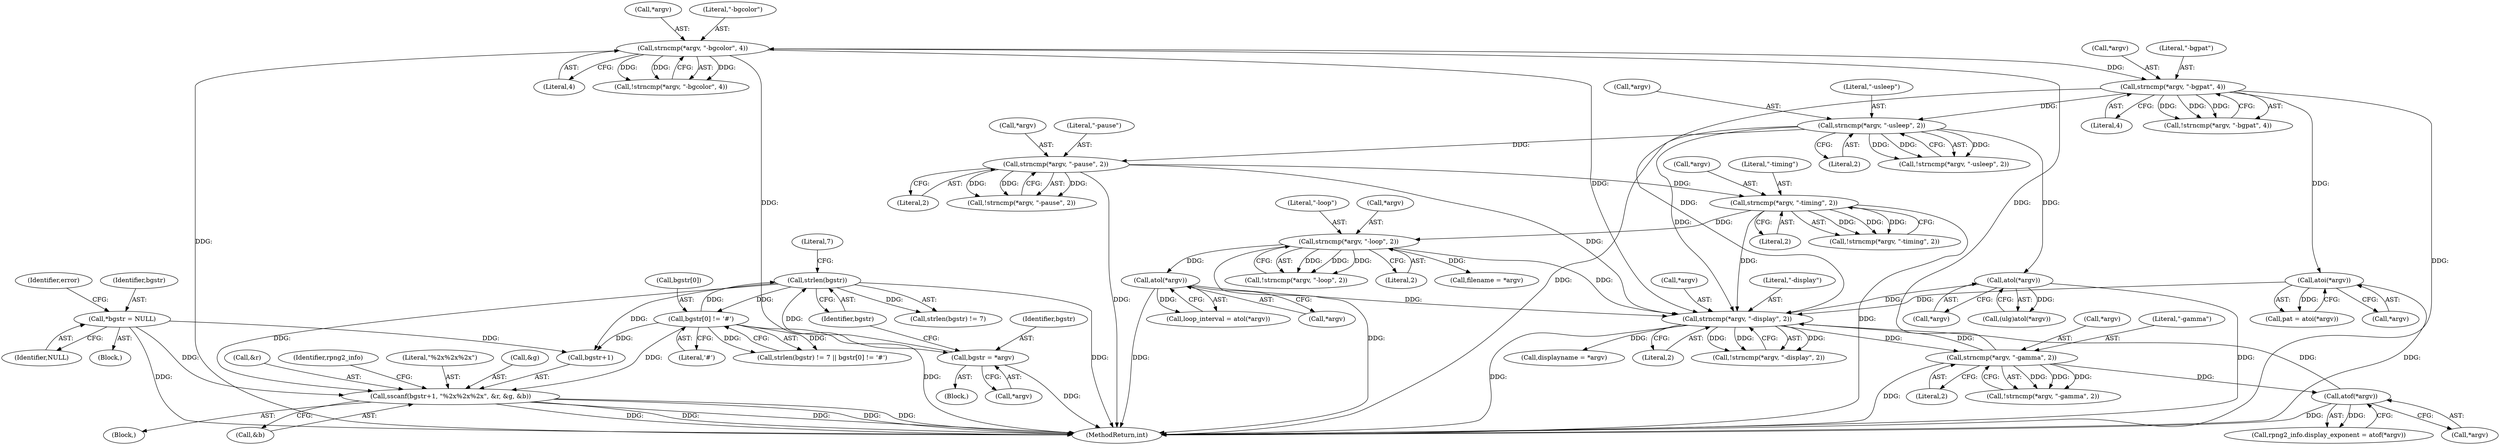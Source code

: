 digraph "0_Android_9d4853418ab2f754c2b63e091c29c5529b8b86ca_8@API" {
"1000663" [label="(Call,sscanf(bgstr+1, \"%2x%2x%2x\", &r, &g, &b))"];
"1000317" [label="(Call,strlen(bgstr))"];
"1000310" [label="(Call,bgstr = *argv)"];
"1000295" [label="(Call,strncmp(*argv, \"-bgcolor\", 4))"];
"1000262" [label="(Call,strncmp(*argv, \"-gamma\", 2))"];
"1000241" [label="(Call,strncmp(*argv, \"-display\", 2))"];
"1000281" [label="(Call,atof(*argv))"];
"1000407" [label="(Call,strncmp(*argv, \"-pause\", 2))"];
"1000379" [label="(Call,strncmp(*argv, \"-usleep\", 2))"];
"1000338" [label="(Call,strncmp(*argv, \"-bgpat\", 4))"];
"1000431" [label="(Call,strncmp(*argv, \"-loop\", 2))"];
"1000419" [label="(Call,strncmp(*argv, \"-timing\", 2))"];
"1000398" [label="(Call,atol(*argv))"];
"1000355" [label="(Call,atoi(*argv))"];
"1000460" [label="(Call,atol(*argv))"];
"1000320" [label="(Call,bgstr[0] != '#')"];
"1000151" [label="(Call,*bgstr = NULL)"];
"1000311" [label="(Identifier,bgstr)"];
"1000296" [label="(Call,*argv)"];
"1000159" [label="(Identifier,error)"];
"1000461" [label="(Call,*argv)"];
"1000398" [label="(Call,atol(*argv))"];
"1000356" [label="(Call,*argv)"];
"1000153" [label="(Identifier,NULL)"];
"1000262" [label="(Call,strncmp(*argv, \"-gamma\", 2))"];
"1000244" [label="(Literal,\"-display\")"];
"1000315" [label="(Call,strlen(bgstr) != 7 || bgstr[0] != '#')"];
"1000342" [label="(Literal,4)"];
"1000431" [label="(Call,strncmp(*argv, \"-loop\", 2))"];
"1000255" [label="(Call,displayname = *argv)"];
"1000245" [label="(Literal,2)"];
"1000430" [label="(Call,!strncmp(*argv, \"-loop\", 2))"];
"1000316" [label="(Call,strlen(bgstr) != 7)"];
"1000487" [label="(Call,filename = *argv)"];
"1000337" [label="(Call,!strncmp(*argv, \"-bgpat\", 4))"];
"1000339" [label="(Call,*argv)"];
"1000353" [label="(Call,pat = atoi(*argv))"];
"1000419" [label="(Call,strncmp(*argv, \"-timing\", 2))"];
"1000310" [label="(Call,bgstr = *argv)"];
"1000435" [label="(Literal,2)"];
"1000298" [label="(Literal,\"-bgcolor\")"];
"1000261" [label="(Call,!strncmp(*argv, \"-gamma\", 2))"];
"1000265" [label="(Literal,\"-gamma\")"];
"1000355" [label="(Call,atoi(*argv))"];
"1000317" [label="(Call,strlen(bgstr))"];
"1000434" [label="(Literal,\"-loop\")"];
"1000152" [label="(Identifier,bgstr)"];
"1000399" [label="(Call,*argv)"];
"1001099" [label="(MethodReturn,int)"];
"1000312" [label="(Call,*argv)"];
"1000407" [label="(Call,strncmp(*argv, \"-pause\", 2))"];
"1000672" [label="(Call,&b)"];
"1000241" [label="(Call,strncmp(*argv, \"-display\", 2))"];
"1000410" [label="(Literal,\"-pause\")"];
"1000151" [label="(Call,*bgstr = NULL)"];
"1000240" [label="(Call,!strncmp(*argv, \"-display\", 2))"];
"1000277" [label="(Call,rpng2_info.display_exponent = atof(*argv))"];
"1000383" [label="(Literal,2)"];
"1000676" [label="(Identifier,rpng2_info)"];
"1000319" [label="(Literal,7)"];
"1000281" [label="(Call,atof(*argv))"];
"1000382" [label="(Literal,\"-usleep\")"];
"1000422" [label="(Literal,\"-timing\")"];
"1000295" [label="(Call,strncmp(*argv, \"-bgcolor\", 4))"];
"1000423" [label="(Literal,2)"];
"1000263" [label="(Call,*argv)"];
"1000309" [label="(Block,)"];
"1000396" [label="(Call,(ulg)atol(*argv))"];
"1000299" [label="(Literal,4)"];
"1000667" [label="(Literal,\"%2x%2x%2x\")"];
"1000411" [label="(Literal,2)"];
"1000670" [label="(Call,&g)"];
"1000420" [label="(Call,*argv)"];
"1000668" [label="(Call,&r)"];
"1000408" [label="(Call,*argv)"];
"1000318" [label="(Identifier,bgstr)"];
"1000242" [label="(Call,*argv)"];
"1000324" [label="(Literal,'#')"];
"1000147" [label="(Block,)"];
"1000378" [label="(Call,!strncmp(*argv, \"-usleep\", 2))"];
"1000341" [label="(Literal,\"-bgpat\")"];
"1000320" [label="(Call,bgstr[0] != '#')"];
"1000460" [label="(Call,atol(*argv))"];
"1000266" [label="(Literal,2)"];
"1000338" [label="(Call,strncmp(*argv, \"-bgpat\", 4))"];
"1000659" [label="(Block,)"];
"1000663" [label="(Call,sscanf(bgstr+1, \"%2x%2x%2x\", &r, &g, &b))"];
"1000294" [label="(Call,!strncmp(*argv, \"-bgcolor\", 4))"];
"1000379" [label="(Call,strncmp(*argv, \"-usleep\", 2))"];
"1000282" [label="(Call,*argv)"];
"1000380" [label="(Call,*argv)"];
"1000406" [label="(Call,!strncmp(*argv, \"-pause\", 2))"];
"1000432" [label="(Call,*argv)"];
"1000458" [label="(Call,loop_interval = atol(*argv))"];
"1000418" [label="(Call,!strncmp(*argv, \"-timing\", 2))"];
"1000321" [label="(Call,bgstr[0])"];
"1000664" [label="(Call,bgstr+1)"];
"1000663" -> "1000659"  [label="AST: "];
"1000663" -> "1000672"  [label="CFG: "];
"1000664" -> "1000663"  [label="AST: "];
"1000667" -> "1000663"  [label="AST: "];
"1000668" -> "1000663"  [label="AST: "];
"1000670" -> "1000663"  [label="AST: "];
"1000672" -> "1000663"  [label="AST: "];
"1000676" -> "1000663"  [label="CFG: "];
"1000663" -> "1001099"  [label="DDG: "];
"1000663" -> "1001099"  [label="DDG: "];
"1000663" -> "1001099"  [label="DDG: "];
"1000663" -> "1001099"  [label="DDG: "];
"1000663" -> "1001099"  [label="DDG: "];
"1000317" -> "1000663"  [label="DDG: "];
"1000151" -> "1000663"  [label="DDG: "];
"1000320" -> "1000663"  [label="DDG: "];
"1000317" -> "1000316"  [label="AST: "];
"1000317" -> "1000318"  [label="CFG: "];
"1000318" -> "1000317"  [label="AST: "];
"1000319" -> "1000317"  [label="CFG: "];
"1000317" -> "1001099"  [label="DDG: "];
"1000317" -> "1000316"  [label="DDG: "];
"1000310" -> "1000317"  [label="DDG: "];
"1000320" -> "1000317"  [label="DDG: "];
"1000317" -> "1000320"  [label="DDG: "];
"1000317" -> "1000664"  [label="DDG: "];
"1000310" -> "1000309"  [label="AST: "];
"1000310" -> "1000312"  [label="CFG: "];
"1000311" -> "1000310"  [label="AST: "];
"1000312" -> "1000310"  [label="AST: "];
"1000318" -> "1000310"  [label="CFG: "];
"1000310" -> "1001099"  [label="DDG: "];
"1000295" -> "1000310"  [label="DDG: "];
"1000295" -> "1000294"  [label="AST: "];
"1000295" -> "1000299"  [label="CFG: "];
"1000296" -> "1000295"  [label="AST: "];
"1000298" -> "1000295"  [label="AST: "];
"1000299" -> "1000295"  [label="AST: "];
"1000294" -> "1000295"  [label="CFG: "];
"1000295" -> "1001099"  [label="DDG: "];
"1000295" -> "1000241"  [label="DDG: "];
"1000295" -> "1000294"  [label="DDG: "];
"1000295" -> "1000294"  [label="DDG: "];
"1000295" -> "1000294"  [label="DDG: "];
"1000262" -> "1000295"  [label="DDG: "];
"1000295" -> "1000338"  [label="DDG: "];
"1000262" -> "1000261"  [label="AST: "];
"1000262" -> "1000266"  [label="CFG: "];
"1000263" -> "1000262"  [label="AST: "];
"1000265" -> "1000262"  [label="AST: "];
"1000266" -> "1000262"  [label="AST: "];
"1000261" -> "1000262"  [label="CFG: "];
"1000262" -> "1001099"  [label="DDG: "];
"1000262" -> "1000241"  [label="DDG: "];
"1000262" -> "1000261"  [label="DDG: "];
"1000262" -> "1000261"  [label="DDG: "];
"1000262" -> "1000261"  [label="DDG: "];
"1000241" -> "1000262"  [label="DDG: "];
"1000262" -> "1000281"  [label="DDG: "];
"1000241" -> "1000240"  [label="AST: "];
"1000241" -> "1000245"  [label="CFG: "];
"1000242" -> "1000241"  [label="AST: "];
"1000244" -> "1000241"  [label="AST: "];
"1000245" -> "1000241"  [label="AST: "];
"1000240" -> "1000241"  [label="CFG: "];
"1000241" -> "1001099"  [label="DDG: "];
"1000241" -> "1000240"  [label="DDG: "];
"1000241" -> "1000240"  [label="DDG: "];
"1000241" -> "1000240"  [label="DDG: "];
"1000281" -> "1000241"  [label="DDG: "];
"1000407" -> "1000241"  [label="DDG: "];
"1000431" -> "1000241"  [label="DDG: "];
"1000398" -> "1000241"  [label="DDG: "];
"1000355" -> "1000241"  [label="DDG: "];
"1000338" -> "1000241"  [label="DDG: "];
"1000460" -> "1000241"  [label="DDG: "];
"1000419" -> "1000241"  [label="DDG: "];
"1000379" -> "1000241"  [label="DDG: "];
"1000241" -> "1000255"  [label="DDG: "];
"1000281" -> "1000277"  [label="AST: "];
"1000281" -> "1000282"  [label="CFG: "];
"1000282" -> "1000281"  [label="AST: "];
"1000277" -> "1000281"  [label="CFG: "];
"1000281" -> "1001099"  [label="DDG: "];
"1000281" -> "1000277"  [label="DDG: "];
"1000407" -> "1000406"  [label="AST: "];
"1000407" -> "1000411"  [label="CFG: "];
"1000408" -> "1000407"  [label="AST: "];
"1000410" -> "1000407"  [label="AST: "];
"1000411" -> "1000407"  [label="AST: "];
"1000406" -> "1000407"  [label="CFG: "];
"1000407" -> "1001099"  [label="DDG: "];
"1000407" -> "1000406"  [label="DDG: "];
"1000407" -> "1000406"  [label="DDG: "];
"1000407" -> "1000406"  [label="DDG: "];
"1000379" -> "1000407"  [label="DDG: "];
"1000407" -> "1000419"  [label="DDG: "];
"1000379" -> "1000378"  [label="AST: "];
"1000379" -> "1000383"  [label="CFG: "];
"1000380" -> "1000379"  [label="AST: "];
"1000382" -> "1000379"  [label="AST: "];
"1000383" -> "1000379"  [label="AST: "];
"1000378" -> "1000379"  [label="CFG: "];
"1000379" -> "1001099"  [label="DDG: "];
"1000379" -> "1000378"  [label="DDG: "];
"1000379" -> "1000378"  [label="DDG: "];
"1000379" -> "1000378"  [label="DDG: "];
"1000338" -> "1000379"  [label="DDG: "];
"1000379" -> "1000398"  [label="DDG: "];
"1000338" -> "1000337"  [label="AST: "];
"1000338" -> "1000342"  [label="CFG: "];
"1000339" -> "1000338"  [label="AST: "];
"1000341" -> "1000338"  [label="AST: "];
"1000342" -> "1000338"  [label="AST: "];
"1000337" -> "1000338"  [label="CFG: "];
"1000338" -> "1001099"  [label="DDG: "];
"1000338" -> "1000337"  [label="DDG: "];
"1000338" -> "1000337"  [label="DDG: "];
"1000338" -> "1000337"  [label="DDG: "];
"1000338" -> "1000355"  [label="DDG: "];
"1000431" -> "1000430"  [label="AST: "];
"1000431" -> "1000435"  [label="CFG: "];
"1000432" -> "1000431"  [label="AST: "];
"1000434" -> "1000431"  [label="AST: "];
"1000435" -> "1000431"  [label="AST: "];
"1000430" -> "1000431"  [label="CFG: "];
"1000431" -> "1001099"  [label="DDG: "];
"1000431" -> "1000430"  [label="DDG: "];
"1000431" -> "1000430"  [label="DDG: "];
"1000431" -> "1000430"  [label="DDG: "];
"1000419" -> "1000431"  [label="DDG: "];
"1000431" -> "1000460"  [label="DDG: "];
"1000431" -> "1000487"  [label="DDG: "];
"1000419" -> "1000418"  [label="AST: "];
"1000419" -> "1000423"  [label="CFG: "];
"1000420" -> "1000419"  [label="AST: "];
"1000422" -> "1000419"  [label="AST: "];
"1000423" -> "1000419"  [label="AST: "];
"1000418" -> "1000419"  [label="CFG: "];
"1000419" -> "1001099"  [label="DDG: "];
"1000419" -> "1000418"  [label="DDG: "];
"1000419" -> "1000418"  [label="DDG: "];
"1000419" -> "1000418"  [label="DDG: "];
"1000398" -> "1000396"  [label="AST: "];
"1000398" -> "1000399"  [label="CFG: "];
"1000399" -> "1000398"  [label="AST: "];
"1000396" -> "1000398"  [label="CFG: "];
"1000398" -> "1001099"  [label="DDG: "];
"1000398" -> "1000396"  [label="DDG: "];
"1000355" -> "1000353"  [label="AST: "];
"1000355" -> "1000356"  [label="CFG: "];
"1000356" -> "1000355"  [label="AST: "];
"1000353" -> "1000355"  [label="CFG: "];
"1000355" -> "1001099"  [label="DDG: "];
"1000355" -> "1000353"  [label="DDG: "];
"1000460" -> "1000458"  [label="AST: "];
"1000460" -> "1000461"  [label="CFG: "];
"1000461" -> "1000460"  [label="AST: "];
"1000458" -> "1000460"  [label="CFG: "];
"1000460" -> "1001099"  [label="DDG: "];
"1000460" -> "1000458"  [label="DDG: "];
"1000320" -> "1000315"  [label="AST: "];
"1000320" -> "1000324"  [label="CFG: "];
"1000321" -> "1000320"  [label="AST: "];
"1000324" -> "1000320"  [label="AST: "];
"1000315" -> "1000320"  [label="CFG: "];
"1000320" -> "1001099"  [label="DDG: "];
"1000320" -> "1000315"  [label="DDG: "];
"1000320" -> "1000315"  [label="DDG: "];
"1000320" -> "1000664"  [label="DDG: "];
"1000151" -> "1000147"  [label="AST: "];
"1000151" -> "1000153"  [label="CFG: "];
"1000152" -> "1000151"  [label="AST: "];
"1000153" -> "1000151"  [label="AST: "];
"1000159" -> "1000151"  [label="CFG: "];
"1000151" -> "1001099"  [label="DDG: "];
"1000151" -> "1000664"  [label="DDG: "];
}
